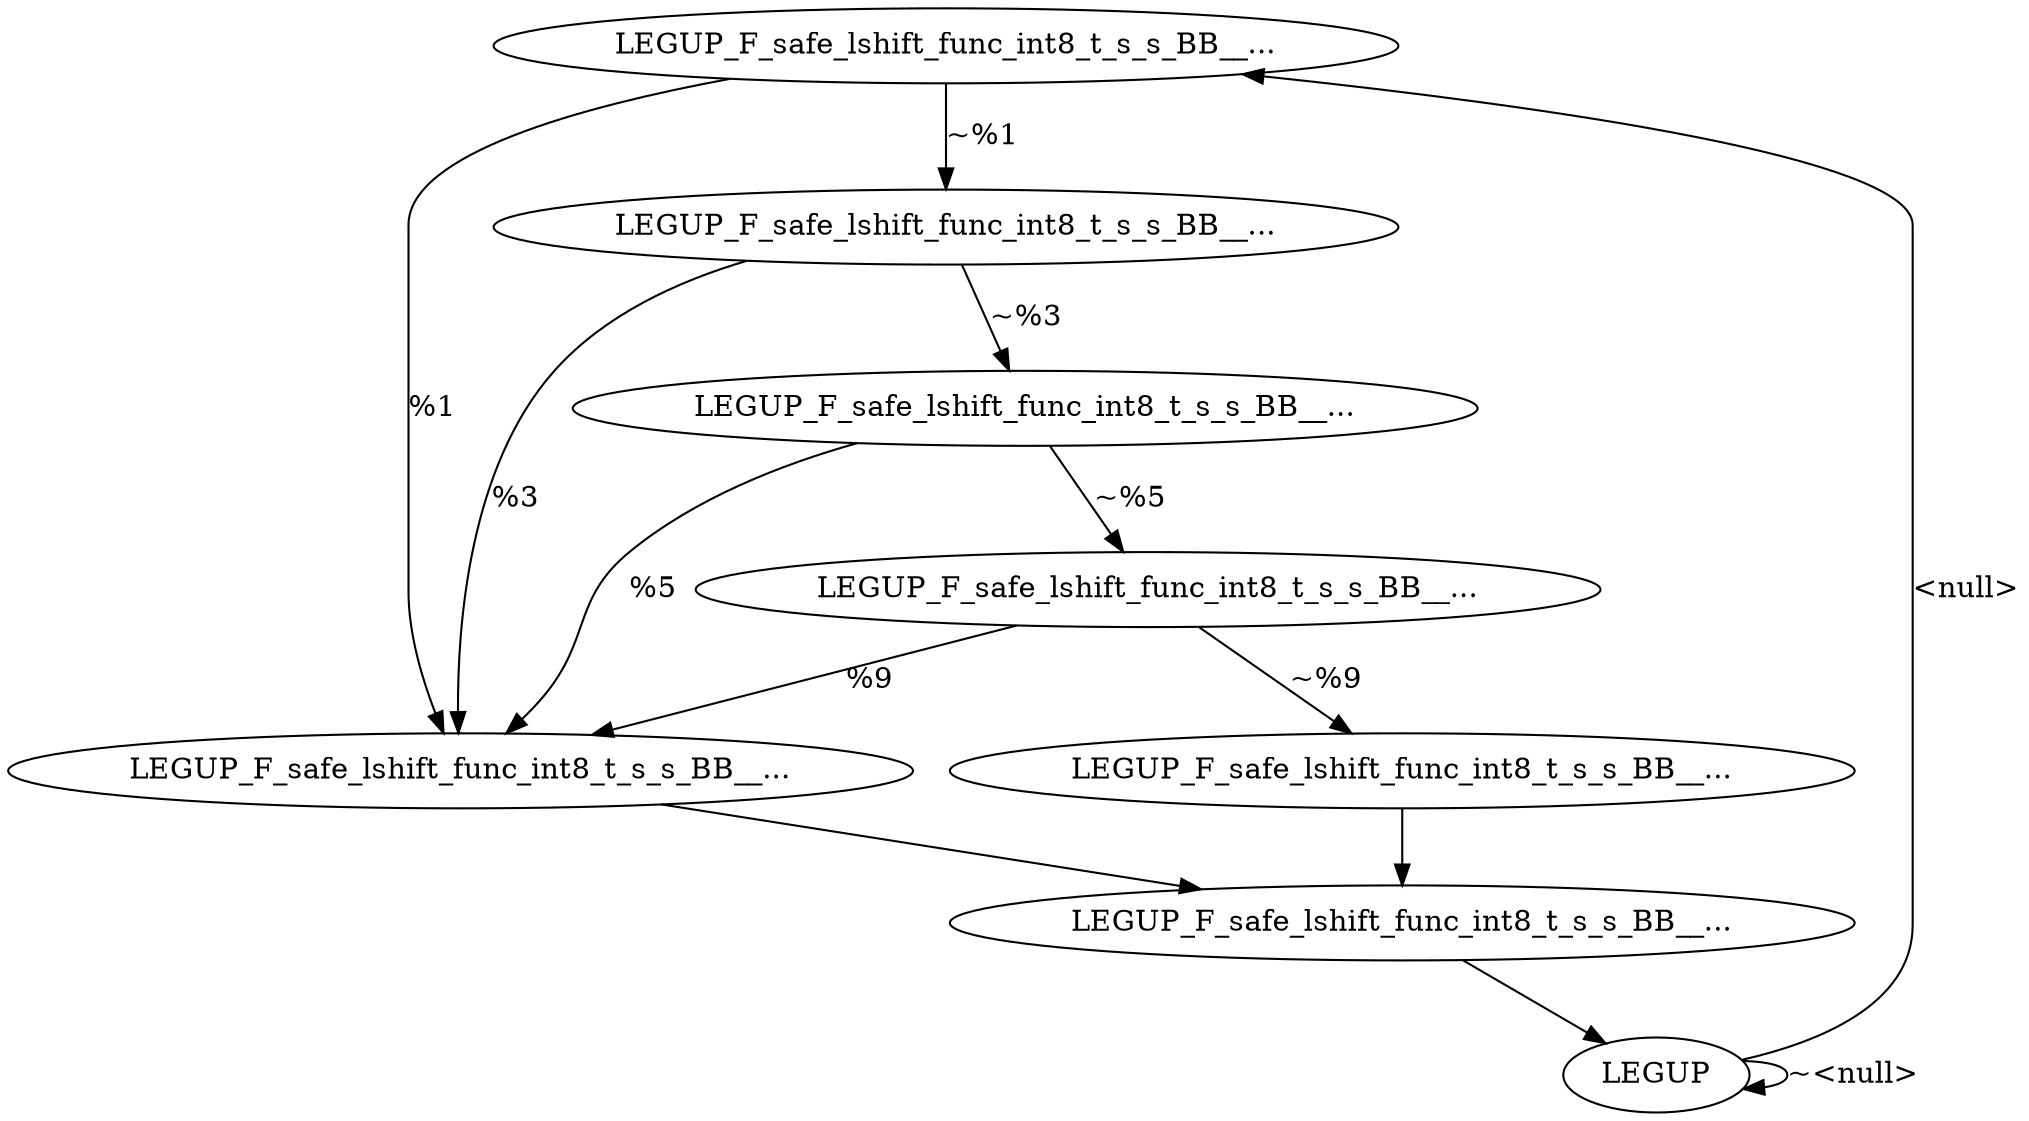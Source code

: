 digraph {
Node0x2b68920[label="LEGUP_F_safe_lshift_func_int8_t_s_s_BB__..."];
Node0x2b696f0[label="LEGUP"];
Node0x2b696f0 -> Node0x2b68920[label="<null>"];
Node0x2b696f0 -> Node0x2b696f0[label="~<null>"];
Node0x2b68c60[label="LEGUP_F_safe_lshift_func_int8_t_s_s_BB__..."];
Node0x2b68920 -> Node0x2b68c60[label="%1"];
Node0x2b689f0[label="LEGUP_F_safe_lshift_func_int8_t_s_s_BB__..."];
Node0x2b68920 -> Node0x2b689f0[label="~%1"];
Node0x2b689f0 -> Node0x2b68c60[label="%3"];
Node0x2b68ac0[label="LEGUP_F_safe_lshift_func_int8_t_s_s_BB__..."];
Node0x2b689f0 -> Node0x2b68ac0[label="~%3"];
Node0x2b68ac0 -> Node0x2b68c60[label="%5"];
Node0x2b68b90[label="LEGUP_F_safe_lshift_func_int8_t_s_s_BB__..."];
Node0x2b68ac0 -> Node0x2b68b90[label="~%5"];
Node0x2b68b90 -> Node0x2b68c60[label="%9"];
Node0x2b68d30[label="LEGUP_F_safe_lshift_func_int8_t_s_s_BB__..."];
Node0x2b68b90 -> Node0x2b68d30[label="~%9"];
Node0x2b9d030[label="LEGUP_F_safe_lshift_func_int8_t_s_s_BB__..."];
Node0x2b68c60 -> Node0x2b9d030;
Node0x2b68d30 -> Node0x2b9d030;
Node0x2b9d030 -> Node0x2b696f0;
}
